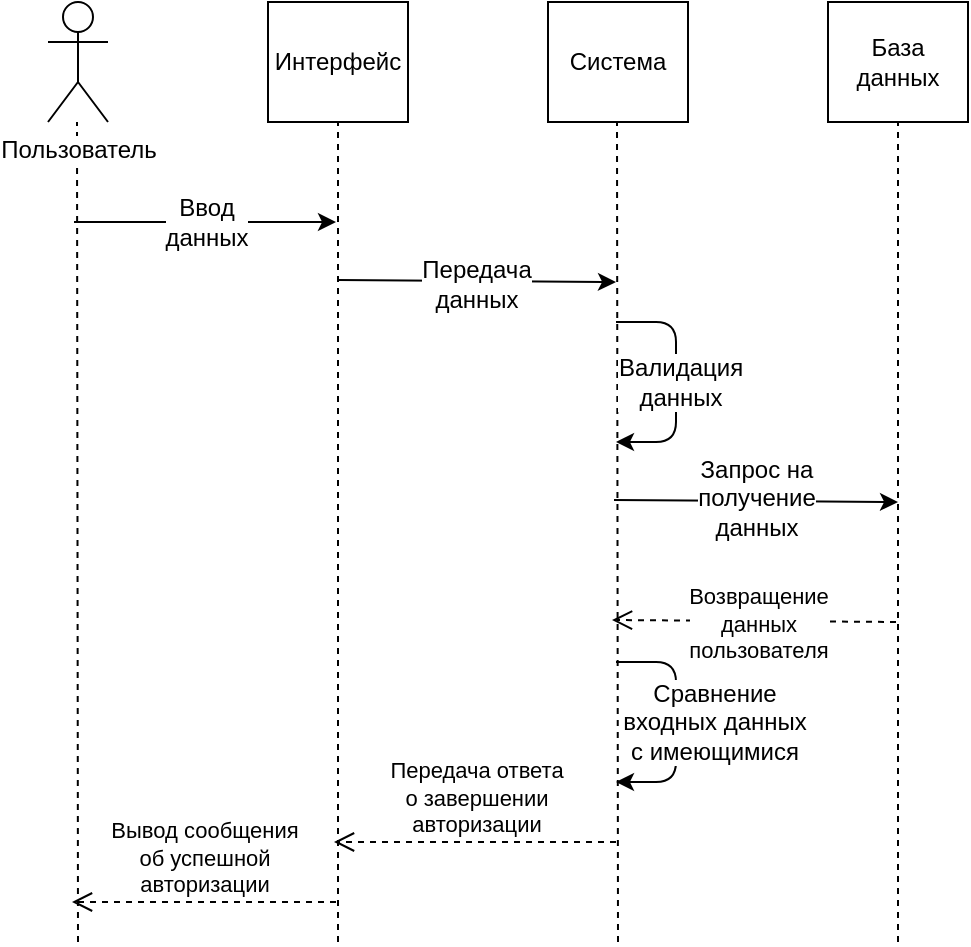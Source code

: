 <mxfile version="10.7.5" type="github"><diagram id="piIPCOYO7m3CpqGWf2C_" name="Page-1"><mxGraphModel dx="2274" dy="833" grid="1" gridSize="10" guides="1" tooltips="1" connect="1" arrows="1" fold="1" page="1" pageScale="1" pageWidth="827" pageHeight="1169" math="0" shadow="0"><root><mxCell id="0"/><mxCell id="1" parent="0"/><mxCell id="fw3cFweyLu_B11DPYlVM-1" value="Интерфейс" style="rounded=0;whiteSpace=wrap;html=1;" parent="1" vertex="1"><mxGeometry x="230" y="200" width="70" height="60" as="geometry"/></mxCell><mxCell id="fw3cFweyLu_B11DPYlVM-2" value="Система" style="rounded=0;whiteSpace=wrap;html=1;" parent="1" vertex="1"><mxGeometry x="370" y="200" width="70" height="60" as="geometry"/></mxCell><mxCell id="fw3cFweyLu_B11DPYlVM-3" value="База данных" style="rounded=0;whiteSpace=wrap;html=1;" parent="1" vertex="1"><mxGeometry x="510" y="200" width="70" height="60" as="geometry"/></mxCell><mxCell id="fw3cFweyLu_B11DPYlVM-4" value="" style="endArrow=none;dashed=1;html=1;entryX=0.5;entryY=1;entryDx=0;entryDy=0;" parent="1" target="fw3cFweyLu_B11DPYlVM-3" edge="1"><mxGeometry width="50" height="50" relative="1" as="geometry"><mxPoint x="545" y="670" as="sourcePoint"/><mxPoint x="150" y="300" as="targetPoint"/></mxGeometry></mxCell><mxCell id="fw3cFweyLu_B11DPYlVM-5" value="" style="endArrow=none;dashed=1;html=1;entryX=0.5;entryY=1;entryDx=0;entryDy=0;" parent="1" edge="1"><mxGeometry width="50" height="50" relative="1" as="geometry"><mxPoint x="405" y="670" as="sourcePoint"/><mxPoint x="404.5" y="260" as="targetPoint"/></mxGeometry></mxCell><mxCell id="fw3cFweyLu_B11DPYlVM-6" value="" style="endArrow=none;dashed=1;html=1;entryX=0.5;entryY=1;entryDx=0;entryDy=0;" parent="1" edge="1"><mxGeometry width="50" height="50" relative="1" as="geometry"><mxPoint x="265" y="670" as="sourcePoint"/><mxPoint x="265.0" y="260" as="targetPoint"/></mxGeometry></mxCell><mxCell id="fw3cFweyLu_B11DPYlVM-7" value="" style="endArrow=none;dashed=1;html=1;entryX=0.5;entryY=1;entryDx=0;entryDy=0;" parent="1" edge="1"><mxGeometry width="50" height="50" relative="1" as="geometry"><mxPoint x="135" y="670" as="sourcePoint"/><mxPoint x="134.5" y="260" as="targetPoint"/></mxGeometry></mxCell><mxCell id="fw3cFweyLu_B11DPYlVM-8" value="Пользователь&lt;br&gt;" style="shape=umlActor;verticalLabelPosition=bottom;labelBackgroundColor=#ffffff;verticalAlign=top;html=1;outlineConnect=0;" parent="1" vertex="1"><mxGeometry x="120" y="200" width="30" height="60" as="geometry"/></mxCell><mxCell id="fw3cFweyLu_B11DPYlVM-11" value="" style="endArrow=classic;html=1;" parent="1" edge="1"><mxGeometry width="50" height="50" relative="1" as="geometry"><mxPoint x="133" y="310" as="sourcePoint"/><mxPoint x="264.0" y="310" as="targetPoint"/></mxGeometry></mxCell><mxCell id="fw3cFweyLu_B11DPYlVM-12" value="Ввод&lt;br&gt;данных" style="text;html=1;resizable=0;points=[];align=center;verticalAlign=middle;labelBackgroundColor=#ffffff;" parent="fw3cFweyLu_B11DPYlVM-11" vertex="1" connectable="0"><mxGeometry x="0.23" relative="1" as="geometry"><mxPoint x="-15" as="offset"/></mxGeometry></mxCell><mxCell id="fw3cFweyLu_B11DPYlVM-13" value="" style="endArrow=classic;html=1;" parent="1" edge="1"><mxGeometry width="50" height="50" relative="1" as="geometry"><mxPoint x="265" y="339" as="sourcePoint"/><mxPoint x="404.0" y="340" as="targetPoint"/></mxGeometry></mxCell><mxCell id="fw3cFweyLu_B11DPYlVM-14" value="Передача&lt;br&gt;данных&lt;br&gt;" style="text;html=1;resizable=0;points=[];align=center;verticalAlign=middle;labelBackgroundColor=#ffffff;" parent="fw3cFweyLu_B11DPYlVM-13" vertex="1" connectable="0"><mxGeometry x="-0.143" y="-1" relative="1" as="geometry"><mxPoint x="9" as="offset"/></mxGeometry></mxCell><mxCell id="fw3cFweyLu_B11DPYlVM-15" value="" style="endArrow=classic;html=1;" parent="1" edge="1"><mxGeometry width="50" height="50" relative="1" as="geometry"><mxPoint x="404.0" y="360" as="sourcePoint"/><mxPoint x="404.0" y="420" as="targetPoint"/><Array as="points"><mxPoint x="434" y="360"/><mxPoint x="434" y="420"/></Array></mxGeometry></mxCell><mxCell id="fw3cFweyLu_B11DPYlVM-16" value="Валидация&lt;br&gt;данных&lt;br&gt;" style="text;html=1;resizable=0;points=[];align=center;verticalAlign=middle;labelBackgroundColor=#ffffff;" parent="fw3cFweyLu_B11DPYlVM-15" vertex="1" connectable="0"><mxGeometry x="0.079" relative="1" as="geometry"><mxPoint x="2" y="-5" as="offset"/></mxGeometry></mxCell><mxCell id="fw3cFweyLu_B11DPYlVM-17" value="" style="endArrow=classic;html=1;" parent="1" edge="1"><mxGeometry width="50" height="50" relative="1" as="geometry"><mxPoint x="403" y="449" as="sourcePoint"/><mxPoint x="545" y="450" as="targetPoint"/></mxGeometry></mxCell><mxCell id="fw3cFweyLu_B11DPYlVM-18" value="Запрос на&lt;br&gt;получение&lt;br&gt;данных&lt;br&gt;" style="text;html=1;resizable=0;points=[];align=center;verticalAlign=middle;labelBackgroundColor=#ffffff;" parent="fw3cFweyLu_B11DPYlVM-17" vertex="1" connectable="0"><mxGeometry x="0.279" relative="1" as="geometry"><mxPoint x="-20" y="-2" as="offset"/></mxGeometry></mxCell><mxCell id="fw3cFweyLu_B11DPYlVM-25" value="" style="endArrow=classic;html=1;" parent="1" edge="1"><mxGeometry width="50" height="50" relative="1" as="geometry"><mxPoint x="404.0" y="530" as="sourcePoint"/><mxPoint x="404.0" y="590" as="targetPoint"/><Array as="points"><mxPoint x="434" y="530"/><mxPoint x="434" y="590"/></Array></mxGeometry></mxCell><mxCell id="fw3cFweyLu_B11DPYlVM-26" value="Сравнение&lt;br&gt;входных данных&lt;br&gt;с имеющимися&lt;br&gt;" style="text;html=1;resizable=0;points=[];align=center;verticalAlign=middle;labelBackgroundColor=#ffffff;" parent="fw3cFweyLu_B11DPYlVM-25" vertex="1" connectable="0"><mxGeometry x="0.079" relative="1" as="geometry"><mxPoint x="19" y="-5" as="offset"/></mxGeometry></mxCell><mxCell id="4hu7kH1ux0CtSIraGfTO-2" value="&lt;span&gt;Возвращение&lt;/span&gt;&lt;br&gt;&lt;span&gt;данных&lt;/span&gt;&lt;br&gt;&lt;span&gt;пользователя&lt;/span&gt;" style="html=1;verticalAlign=bottom;endArrow=open;dashed=1;endSize=8;" parent="1" edge="1"><mxGeometry x="-0.03" y="23" relative="1" as="geometry"><mxPoint x="544" y="510" as="sourcePoint"/><mxPoint x="402" y="509" as="targetPoint"/><mxPoint as="offset"/></mxGeometry></mxCell><mxCell id="4hu7kH1ux0CtSIraGfTO-4" value="&lt;span&gt;Передача ответа&lt;/span&gt;&lt;br&gt;&lt;span&gt;о завершении&lt;/span&gt;&lt;br&gt;&lt;span&gt;авторизации&lt;/span&gt;" style="html=1;verticalAlign=bottom;endArrow=open;dashed=1;endSize=8;" parent="1" edge="1"><mxGeometry relative="1" as="geometry"><mxPoint x="404" y="620" as="sourcePoint"/><mxPoint x="263" y="620" as="targetPoint"/></mxGeometry></mxCell><mxCell id="4hu7kH1ux0CtSIraGfTO-5" value="&lt;span&gt;Вывод сообщения&lt;/span&gt;&lt;br&gt;&lt;span&gt;об успешной&lt;/span&gt;&lt;br&gt;&lt;span&gt;авторизации&lt;/span&gt;" style="html=1;verticalAlign=bottom;endArrow=open;dashed=1;endSize=8;" parent="1" edge="1"><mxGeometry relative="1" as="geometry"><mxPoint x="264" y="650" as="sourcePoint"/><mxPoint x="132" y="650" as="targetPoint"/></mxGeometry></mxCell></root></mxGraphModel></diagram></mxfile>